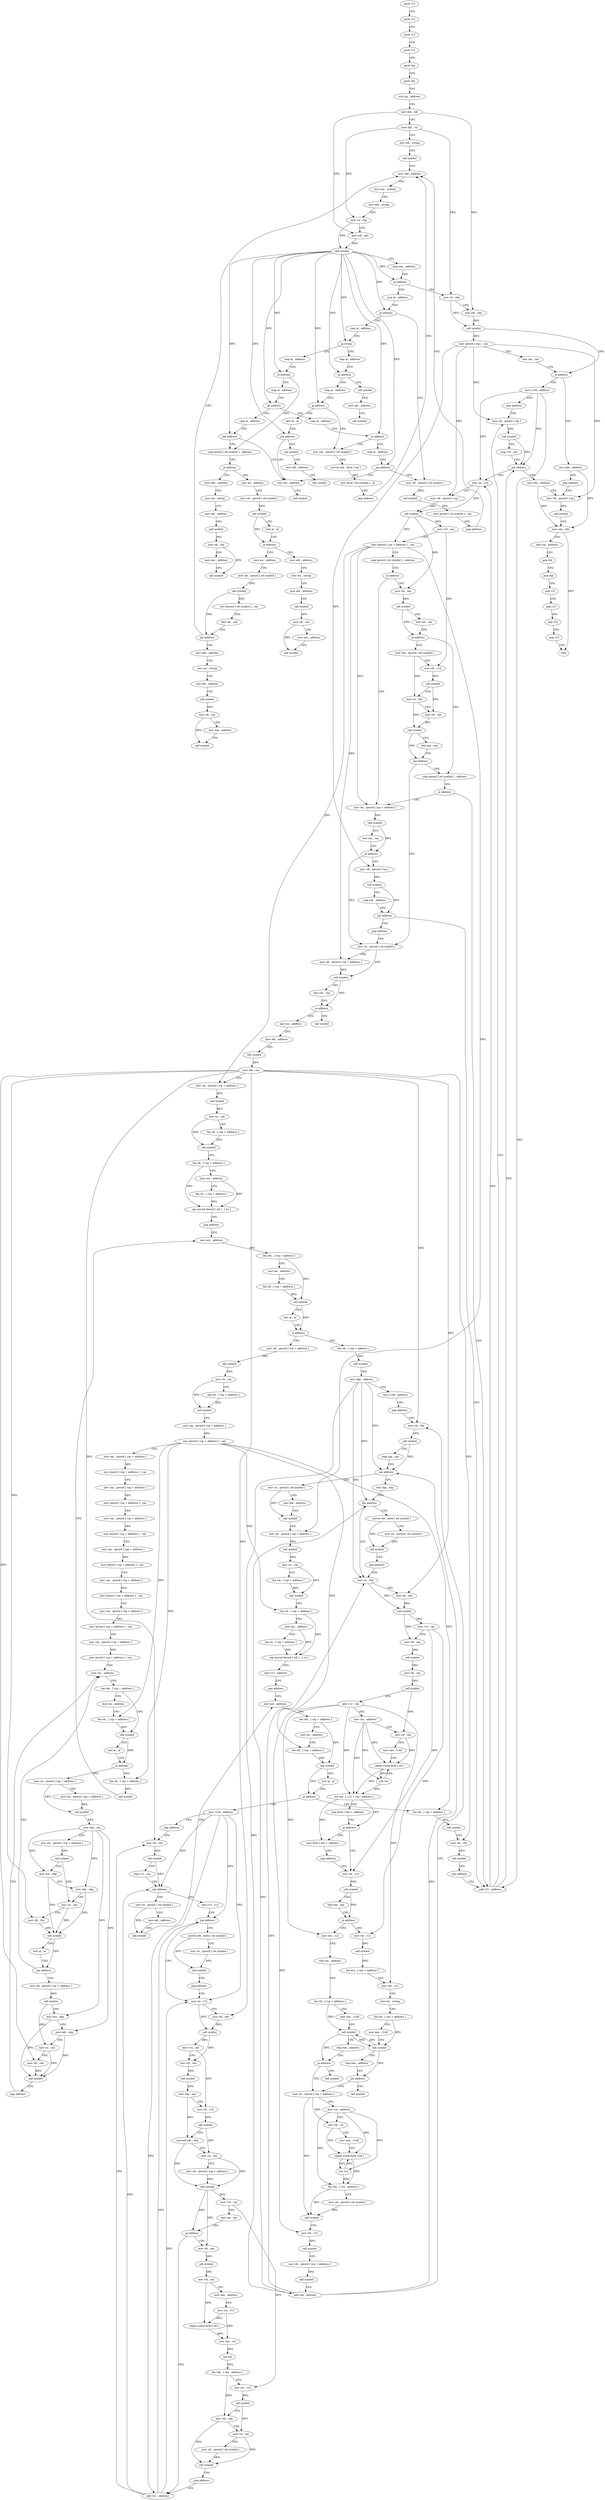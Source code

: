 digraph "func" {
"4217167" [label = "push r15" ]
"4217169" [label = "push r14" ]
"4217171" [label = "push r13" ]
"4217173" [label = "push r12" ]
"4217175" [label = "push rbp" ]
"4217176" [label = "push rbx" ]
"4217177" [label = "sub rsp , address" ]
"4217184" [label = "mov ebx , edi" ]
"4217186" [label = "mov rbp , rsi" ]
"4217189" [label = "mov edi , string" ]
"4217194" [label = "call symbol" ]
"4217199" [label = "mov r8d , address" ]
"4217553" [label = "mov rsi , rbp" ]
"4217556" [label = "mov edi , ebx" ]
"4217558" [label = "call symbol" ]
"4217563" [label = "mov qword [ rsp ] , rax" ]
"4217567" [label = "test rax , rax" ]
"4217570" [label = "je address" ]
"4218765" [label = "mov ebx , address" ]
"4217576" [label = "mov r15d , address" ]
"4217234" [label = "cmp al , address" ]
"4217236" [label = "je address" ]
"4217305" [label = "mov rdi , qword [ rel symbol ]" ]
"4217238" [label = "cmp al , address" ]
"4218770" [label = "jmp address" ]
"4218736" [label = "mov rdi , qword [ rsp ]" ]
"4217582" [label = "jmp address" ]
"4217602" [label = "mov rdi , qword [ rsp ]" ]
"4217312" [label = "call symbol" ]
"4217317" [label = "mov qword [ rel symbol ] , rax" ]
"4217324" [label = "jmp address" ]
"4217240" [label = "jg string" ]
"4217281" [label = "cmp al , address" ]
"4217242" [label = "cmp al , address" ]
"4218740" [label = "call symbol" ]
"4218745" [label = "mov eax , ebx" ]
"4218747" [label = "add rsp , address" ]
"4218754" [label = "pop rbx" ]
"4218755" [label = "pop rbp" ]
"4218756" [label = "pop r12" ]
"4218758" [label = "pop r13" ]
"4218760" [label = "pop r14" ]
"4218762" [label = "pop r15" ]
"4218764" [label = "retn" ]
"4217606" [label = "call symbol" ]
"4217611" [label = "cmp r15 , rax" ]
"4217614" [label = "jae address" ]
"4218731" [label = "mov ebx , address" ]
"4217620" [label = "mov rsi , r15" ]
"4217205" [label = "mov ecx , symbol" ]
"4217210" [label = "mov edx , string" ]
"4217215" [label = "mov rsi , rbp" ]
"4217218" [label = "mov edi , ebx" ]
"4217220" [label = "call symbol" ]
"4217225" [label = "cmp eax , address" ]
"4217228" [label = "je address" ]
"4217283" [label = "je address" ]
"4217334" [label = "cmp qword [ rel symbol ] , address" ]
"4217285" [label = "cmp al , address" ]
"4217244" [label = "je address" ]
"4217469" [label = "call symbol" ]
"4217250" [label = "cmp al , address" ]
"4217623" [label = "mov rdi , qword [ rsp ]" ]
"4217627" [label = "call symbol" ]
"4217632" [label = "mov r14 , rax" ]
"4217635" [label = "mov qword [ rsp + address ] , rax" ]
"4217640" [label = "cmp qword [ rel symbol ] , address" ]
"4217648" [label = "je address" ]
"4217775" [label = "mov rdi , qword [ rsp + address ]" ]
"4217650" [label = "mov rdi , rax" ]
"4217342" [label = "je address" ]
"4217377" [label = "mov esi , address" ]
"4217344" [label = "mov edx , address" ]
"4217287" [label = "jle address" ]
"4217326" [label = "cmp al , address" ]
"4217289" [label = "cmp al , address" ]
"4217474" [label = "mov edi , address" ]
"4217479" [label = "call symbol" ]
"4217252" [label = "jg address" ]
"4217484" [label = "mov rax , qword [ rel symbol ]" ]
"4217258" [label = "test al , al" ]
"4217780" [label = "call symbol" ]
"4217785" [label = "test rax , rax" ]
"4217788" [label = "je address" ]
"4217693" [label = "mov rsi , qword [ rel symbol ]" ]
"4217790" [label = "mov rdi , qword [ rsp ]" ]
"4217653" [label = "call symbol" ]
"4217658" [label = "test rax , rax" ]
"4217661" [label = "je address" ]
"4217584" [label = "cmp qword [ rel symbol ] , address" ]
"4217663" [label = "mov rbx , qword [ rel symbol ]" ]
"4217382" [label = "mov rdi , qword [ rel symbol ]" ]
"4217389" [label = "call symbol" ]
"4217394" [label = "test al , al" ]
"4217396" [label = "je address" ]
"4217505" [label = "mov edx , address" ]
"4217398" [label = "mov esi , address" ]
"4217349" [label = "mov esi , string" ]
"4217354" [label = "mov edi , address" ]
"4217359" [label = "call symbol" ]
"4217364" [label = "mov rdi , rax" ]
"4217367" [label = "mov eax , address" ]
"4217372" [label = "call symbol" ]
"4217328" [label = "jne address" ]
"4217543" [label = "mov edi , address" ]
"4217291" [label = "je address" ]
"4217297" [label = "cmp al , address" ]
"4217491" [label = "movzx eax , byte [ rax ]" ]
"4217494" [label = "mov byte [ rel symbol ] , al" ]
"4217500" [label = "jmp address" ]
"4217260" [label = "jne address" ]
"4217266" [label = "call symbol" ]
"4217700" [label = "mov rdi , qword [ rsp + address ]" ]
"4217705" [label = "call symbol" ]
"4217710" [label = "test rax , rax" ]
"4217713" [label = "je address" ]
"4217811" [label = "call symbol" ]
"4217715" [label = "mov esi , address" ]
"4217794" [label = "call symbol" ]
"4217799" [label = "cmp rax , address" ]
"4217803" [label = "jne address" ]
"4217598" [label = "add r15 , address" ]
"4217809" [label = "jmp address" ]
"4217592" [label = "je address" ]
"4217670" [label = "mov rdi , r14" ]
"4217673" [label = "call symbol" ]
"4217678" [label = "mov rsi , rbx" ]
"4217681" [label = "mov rdi , rax" ]
"4217684" [label = "call symbol" ]
"4217689" [label = "test eax , eax" ]
"4217691" [label = "jne address" ]
"4217510" [label = "mov esi , string" ]
"4217515" [label = "mov edi , address" ]
"4217520" [label = "call symbol" ]
"4217525" [label = "mov rdi , rax" ]
"4217528" [label = "mov eax , address" ]
"4217533" [label = "call symbol" ]
"4217403" [label = "mov rdi , qword [ rel symbol ]" ]
"4217410" [label = "call symbol" ]
"4217415" [label = "mov qword [ rel symbol ] , rax" ]
"4217422" [label = "test rax , rax" ]
"4217425" [label = "jne address" ]
"4217431" [label = "mov edx , address" ]
"4217548" [label = "call symbol" ]
"4217299" [label = "jne address" ]
"4217271" [label = "mov edi , address" ]
"4217276" [label = "call symbol" ]
"4217720" [label = "mov edi , address" ]
"4217725" [label = "call symbol" ]
"4217730" [label = "mov rbx , rax" ]
"4217733" [label = "mov rdi , qword [ rsp + address ]" ]
"4217738" [label = "call symbol" ]
"4217743" [label = "mov rsi , rax" ]
"4217746" [label = "lea rdi , [ rsp + address ]" ]
"4217751" [label = "call symbol" ]
"4217756" [label = "lea rdi , [ rsp + address ]" ]
"4217761" [label = "mov ecx , address" ]
"4217766" [label = "lea rsi , [ rsp + address ]" ]
"4217771" [label = "rep movsd dword [ rdi ] , [ rsi ]" ]
"4217773" [label = "jmp address" ]
"4217831" [label = "mov ecx , address" ]
"4217436" [label = "mov esi , string" ]
"4217441" [label = "mov edi , address" ]
"4217446" [label = "call symbol" ]
"4217451" [label = "mov rdi , rax" ]
"4217454" [label = "mov eax , address" ]
"4217459" [label = "call symbol" ]
"4217836" [label = "lea rdx , [ rsp + address ]" ]
"4217841" [label = "mov esi , address" ]
"4217846" [label = "lea rdi , [ rsp + address ]" ]
"4217851" [label = "call symbol" ]
"4217856" [label = "test al , al" ]
"4217858" [label = "je address" ]
"4218101" [label = "lea rdi , [ rsp + address ]" ]
"4217864" [label = "mov rdi , qword [ rsp + address ]" ]
"4218106" [label = "call symbol" ]
"4218111" [label = "mov ebp , address" ]
"4218116" [label = "mov r14d , address" ]
"4218122" [label = "jmp address" ]
"4218244" [label = "mov rdi , rbx" ]
"4217869" [label = "call symbol" ]
"4217874" [label = "mov rsi , rax" ]
"4217877" [label = "lea rdi , [ rsp + address ]" ]
"4217882" [label = "call symbol" ]
"4217887" [label = "mov rax , qword [ rsp + address ]" ]
"4217892" [label = "mov qword [ rsp + address ] , rax" ]
"4217900" [label = "mov rax , qword [ rsp + address ]" ]
"4217905" [label = "mov qword [ rsp + address ] , rax" ]
"4217913" [label = "mov rax , qword [ rsp + address ]" ]
"4217918" [label = "mov qword [ rsp + address ] , rax" ]
"4217926" [label = "mov rax , qword [ rsp + address ]" ]
"4217931" [label = "mov qword [ rsp + address ] , rax" ]
"4217939" [label = "mov rax , qword [ rsp + address ]" ]
"4217944" [label = "mov qword [ rsp + address ] , rax" ]
"4217952" [label = "mov rax , qword [ rsp + address ]" ]
"4217957" [label = "mov qword [ rsp + address ] , rax" ]
"4217965" [label = "mov rax , qword [ rsp + address ]" ]
"4217970" [label = "mov qword [ rsp + address ] , rax" ]
"4217978" [label = "mov rax , qword [ rsp + address ]" ]
"4217983" [label = "mov qword [ rsp + address ] , rax" ]
"4217991" [label = "mov ecx , address" ]
"4218247" [label = "call symbol" ]
"4218252" [label = "cmp rbp , rax" ]
"4218255" [label = "jae address" ]
"4218412" [label = "mov rsi , qword [ rel symbol ]" ]
"4218261" [label = "test rbp , rbp" ]
"4217818" [label = "lea rdi , [ rsp + address ]" ]
"4217826" [label = "call symbol" ]
"4218027" [label = "mov rsi , qword [ rsp + address ]" ]
"4218032" [label = "mov rdi , qword [ rsp + address ]" ]
"4218037" [label = "call symbol" ]
"4218042" [label = "mov rbp , rax" ]
"4218045" [label = "mov rdi , qword [ rsp + address ]" ]
"4218050" [label = "call symbol" ]
"4218055" [label = "mov ecx , ebp" ]
"4218057" [label = "mov edx , ebp" ]
"4218059" [label = "mov rsi , rax" ]
"4218062" [label = "mov rdi , rbx" ]
"4218065" [label = "call symbol" ]
"4218070" [label = "test al , al" ]
"4218072" [label = "jne address" ]
"4218074" [label = "mov rdi , qword [ rsp + address ]" ]
"4218419" [label = "mov edi , address" ]
"4218424" [label = "call symbol" ]
"4218429" [label = "mov rdi , qword [ rsp + address ]" ]
"4218434" [label = "call symbol" ]
"4218439" [label = "mov rsi , rax" ]
"4218442" [label = "lea rdi , [ rsp + address ]" ]
"4218447" [label = "call symbol" ]
"4218452" [label = "lea rdi , [ rsp + address ]" ]
"4218460" [label = "mov ecx , address" ]
"4218465" [label = "lea rsi , [ rsp + address ]" ]
"4218470" [label = "rep movsd dword [ rdi ] , [ rsi ]" ]
"4218472" [label = "mov r13 , address" ]
"4218479" [label = "jmp address" ]
"4218662" [label = "mov ecx , address" ]
"4218264" [label = "jne address" ]
"4218124" [label = "movsx edi , byte [ rel symbol ]" ]
"4218270" [label = "mov rsi , rbp" ]
"4217996" [label = "lea rdx , [ rsp + address ]" ]
"4218001" [label = "mov esi , address" ]
"4218006" [label = "lea rdi , [ rsp + address ]" ]
"4218014" [label = "call symbol" ]
"4218019" [label = "test al , al" ]
"4218021" [label = "je address" ]
"4218079" [label = "call symbol" ]
"4218084" [label = "mov ecx , ebp" ]
"4218086" [label = "mov edx , ebp" ]
"4218088" [label = "mov rsi , rax" ]
"4218091" [label = "mov rdi , rbx" ]
"4218094" [label = "call symbol" ]
"4218099" [label = "jmp address" ]
"4218667" [label = "lea rdx , [ rsp + address ]" ]
"4218672" [label = "mov esi , address" ]
"4218677" [label = "lea rdi , [ rsp + address ]" ]
"4218685" [label = "call symbol" ]
"4218690" [label = "test al , al" ]
"4218692" [label = "je address" ]
"4218705" [label = "lea rdi , [ rsp + address ]" ]
"4218694" [label = "mov r12d , address" ]
"4218131" [label = "mov rsi , qword [ rel symbol ]" ]
"4218138" [label = "call symbol" ]
"4218143" [label = "jmp address" ]
"4218273" [label = "mov rdi , rbx" ]
"4218276" [label = "call symbol" ]
"4218281" [label = "mov r13 , rax" ]
"4218284" [label = "mov rdi , rax" ]
"4218287" [label = "call symbol" ]
"4218292" [label = "mov rdi , rax" ]
"4218295" [label = "call symbol" ]
"4218300" [label = "mov r12 , rax" ]
"4218303" [label = "mov rcx , address" ]
"4218310" [label = "mov rdi , rax" ]
"4218313" [label = "mov eax , r14d" ]
"4218316" [label = "repne scasb byte [ rdi ]" ]
"4218318" [label = "not rcx" ]
"4218321" [label = "lea rax , [ r12 + rcx - address ]" ]
"4218326" [label = "cmp byte [ rax ] , address" ]
"4218329" [label = "je address" ]
"4218145" [label = "mov byte [ rax ] , address" ]
"4218335" [label = "mov rdi , r13" ]
"4218713" [label = "call symbol" ]
"4218718" [label = "mov rdi , rbx" ]
"4218721" [label = "call symbol" ]
"4218726" [label = "jmp address" ]
"4218700" [label = "jmp address" ]
"4218509" [label = "mov rdi , rbx" ]
"4218148" [label = "jmp address" ]
"4218338" [label = "call symbol" ]
"4218343" [label = "test eax , eax" ]
"4218345" [label = "je address" ]
"4218153" [label = "mov rdx , r12" ]
"4218351" [label = "mov rdi , r13" ]
"4218512" [label = "call symbol" ]
"4218517" [label = "cmp r12 , rax" ]
"4218520" [label = "jae address" ]
"4218645" [label = "mov rsi , qword [ rel symbol ]" ]
"4218522" [label = "test r12 , r12" ]
"4218156" [label = "mov esi , address" ]
"4218161" [label = "lea rdi , [ rsp + address ]" ]
"4218166" [label = "mov eax , r14d" ]
"4218169" [label = "call symbol" ]
"4218174" [label = "cmp eax , address" ]
"4218177" [label = "je address" ]
"4218402" [label = "call symbol" ]
"4218183" [label = "mov rsi , qword [ rsp + address ]" ]
"4218354" [label = "call symbol" ]
"4218359" [label = "lea ecx , [ rax + address ]" ]
"4218362" [label = "mov rdx , r12" ]
"4218365" [label = "mov esi , string" ]
"4218370" [label = "lea rdi , [ rsp + address ]" ]
"4218375" [label = "mov eax , r14d" ]
"4218378" [label = "call symbol" ]
"4218383" [label = "cmp eax , address" ]
"4218386" [label = "jne address" ]
"4218392" [label = "call symbol" ]
"4218652" [label = "mov edi , address" ]
"4218657" [label = "call symbol" ]
"4218525" [label = "jne address" ]
"4218484" [label = "movsx edi , byte [ rel symbol ]" ]
"4218527" [label = "mov rsi , r12" ]
"4218188" [label = "mov rcx , address" ]
"4218195" [label = "mov rdi , rsi" ]
"4218198" [label = "mov eax , r14d" ]
"4218201" [label = "repne scasb byte [ rdi ]" ]
"4218203" [label = "not rcx" ]
"4218206" [label = "lea rdx , [ rcx - address ]" ]
"4218210" [label = "mov rdi , qword [ rel symbol ]" ]
"4218217" [label = "call symbol" ]
"4218222" [label = "mov rdi , r12" ]
"4218225" [label = "call symbol" ]
"4218230" [label = "mov rdi , qword [ rsp + address ]" ]
"4218235" [label = "call symbol" ]
"4218240" [label = "add rbp , address" ]
"4218491" [label = "mov rsi , qword [ rel symbol ]" ]
"4218498" [label = "call symbol" ]
"4218503" [label = "jmp address" ]
"4218530" [label = "mov rdi , rbx" ]
"4218533" [label = "call symbol" ]
"4218538" [label = "mov r14 , rax" ]
"4218541" [label = "mov rdi , rax" ]
"4218544" [label = "call symbol" ]
"4218549" [label = "mov ebp , eax" ]
"4218551" [label = "mov rdi , r14" ]
"4218554" [label = "call symbol" ]
"4218559" [label = "movsxd rdx , ebp" ]
"4218562" [label = "mov rsi , rax" ]
"4218565" [label = "mov rdi , qword [ rsp + address ]" ]
"4218570" [label = "call symbol" ]
"4218575" [label = "mov r14 , rax" ]
"4218578" [label = "test rax , rax" ]
"4218581" [label = "je address" ]
"4218505" [label = "add r12 , address" ]
"4218583" [label = "mov rdi , rax" ]
"4218586" [label = "call symbol" ]
"4218591" [label = "mov rdi , rax" ]
"4218594" [label = "mov eax , address" ]
"4218599" [label = "mov rcx , r13" ]
"4218602" [label = "repne scasb byte [ rdi ]" ]
"4218604" [label = "mov rax , rcx" ]
"4218607" [label = "not rax" ]
"4218610" [label = "lea rbp , [ rax - address ]" ]
"4218614" [label = "mov rdi , r14" ]
"4218617" [label = "call symbol" ]
"4218622" [label = "mov rdx , rbp" ]
"4218625" [label = "mov rsi , rax" ]
"4218628" [label = "mov rdi , qword [ rel symbol ]" ]
"4218635" [label = "call symbol" ]
"4218640" [label = "jmp address" ]
"4217167" -> "4217169" [ label = "CFG" ]
"4217169" -> "4217171" [ label = "CFG" ]
"4217171" -> "4217173" [ label = "CFG" ]
"4217173" -> "4217175" [ label = "CFG" ]
"4217175" -> "4217176" [ label = "CFG" ]
"4217176" -> "4217177" [ label = "CFG" ]
"4217177" -> "4217184" [ label = "CFG" ]
"4217184" -> "4217186" [ label = "CFG" ]
"4217184" -> "4217218" [ label = "DFG" ]
"4217184" -> "4217556" [ label = "DFG" ]
"4217186" -> "4217189" [ label = "CFG" ]
"4217186" -> "4217215" [ label = "DFG" ]
"4217186" -> "4217553" [ label = "DFG" ]
"4217189" -> "4217194" [ label = "CFG" ]
"4217194" -> "4217199" [ label = "CFG" ]
"4217199" -> "4217205" [ label = "CFG" ]
"4217553" -> "4217556" [ label = "CFG" ]
"4217553" -> "4217558" [ label = "DFG" ]
"4217556" -> "4217558" [ label = "DFG" ]
"4217558" -> "4217563" [ label = "DFG" ]
"4217558" -> "4217570" [ label = "DFG" ]
"4217563" -> "4217567" [ label = "CFG" ]
"4217563" -> "4218736" [ label = "DFG" ]
"4217563" -> "4217602" [ label = "DFG" ]
"4217563" -> "4217623" [ label = "DFG" ]
"4217563" -> "4217790" [ label = "DFG" ]
"4217567" -> "4217570" [ label = "CFG" ]
"4217570" -> "4218765" [ label = "CFG" ]
"4217570" -> "4217576" [ label = "CFG" ]
"4218765" -> "4218770" [ label = "CFG" ]
"4218765" -> "4218745" [ label = "DFG" ]
"4217576" -> "4217582" [ label = "CFG" ]
"4217576" -> "4217614" [ label = "DFG" ]
"4217576" -> "4217620" [ label = "DFG" ]
"4217576" -> "4217598" [ label = "DFG" ]
"4217234" -> "4217236" [ label = "CFG" ]
"4217236" -> "4217305" [ label = "CFG" ]
"4217236" -> "4217238" [ label = "CFG" ]
"4217305" -> "4217312" [ label = "DFG" ]
"4217238" -> "4217240" [ label = "CFG" ]
"4218770" -> "4218736" [ label = "CFG" ]
"4218736" -> "4218740" [ label = "DFG" ]
"4217582" -> "4217602" [ label = "CFG" ]
"4217602" -> "4217606" [ label = "DFG" ]
"4217312" -> "4217317" [ label = "DFG" ]
"4217317" -> "4217324" [ label = "CFG" ]
"4217324" -> "4217199" [ label = "CFG" ]
"4217240" -> "4217281" [ label = "CFG" ]
"4217240" -> "4217242" [ label = "CFG" ]
"4217281" -> "4217283" [ label = "CFG" ]
"4217242" -> "4217244" [ label = "CFG" ]
"4218740" -> "4218745" [ label = "CFG" ]
"4218745" -> "4218747" [ label = "CFG" ]
"4218745" -> "4218764" [ label = "DFG" ]
"4218747" -> "4218754" [ label = "CFG" ]
"4218754" -> "4218755" [ label = "CFG" ]
"4218755" -> "4218756" [ label = "CFG" ]
"4218756" -> "4218758" [ label = "CFG" ]
"4218758" -> "4218760" [ label = "CFG" ]
"4218760" -> "4218762" [ label = "CFG" ]
"4218762" -> "4218764" [ label = "CFG" ]
"4217606" -> "4217611" [ label = "CFG" ]
"4217606" -> "4217614" [ label = "DFG" ]
"4217611" -> "4217614" [ label = "CFG" ]
"4217614" -> "4218731" [ label = "CFG" ]
"4217614" -> "4217620" [ label = "CFG" ]
"4218731" -> "4218736" [ label = "CFG" ]
"4218731" -> "4218745" [ label = "DFG" ]
"4217620" -> "4217623" [ label = "CFG" ]
"4217620" -> "4217627" [ label = "DFG" ]
"4217205" -> "4217210" [ label = "CFG" ]
"4217210" -> "4217215" [ label = "CFG" ]
"4217215" -> "4217218" [ label = "CFG" ]
"4217215" -> "4217220" [ label = "DFG" ]
"4217218" -> "4217220" [ label = "DFG" ]
"4217220" -> "4217225" [ label = "CFG" ]
"4217220" -> "4217228" [ label = "DFG" ]
"4217220" -> "4217236" [ label = "DFG" ]
"4217220" -> "4217240" [ label = "DFG" ]
"4217220" -> "4217283" [ label = "DFG" ]
"4217220" -> "4217244" [ label = "DFG" ]
"4217220" -> "4217287" [ label = "DFG" ]
"4217220" -> "4217252" [ label = "DFG" ]
"4217220" -> "4217328" [ label = "DFG" ]
"4217220" -> "4217291" [ label = "DFG" ]
"4217220" -> "4217260" [ label = "DFG" ]
"4217220" -> "4217299" [ label = "DFG" ]
"4217225" -> "4217228" [ label = "CFG" ]
"4217228" -> "4217553" [ label = "CFG" ]
"4217228" -> "4217234" [ label = "CFG" ]
"4217283" -> "4217334" [ label = "CFG" ]
"4217283" -> "4217285" [ label = "CFG" ]
"4217334" -> "4217342" [ label = "CFG" ]
"4217285" -> "4217287" [ label = "CFG" ]
"4217244" -> "4217469" [ label = "CFG" ]
"4217244" -> "4217250" [ label = "CFG" ]
"4217469" -> "4217474" [ label = "CFG" ]
"4217250" -> "4217252" [ label = "CFG" ]
"4217623" -> "4217627" [ label = "DFG" ]
"4217627" -> "4217632" [ label = "DFG" ]
"4217627" -> "4217635" [ label = "DFG" ]
"4217627" -> "4217650" [ label = "DFG" ]
"4217632" -> "4217635" [ label = "CFG" ]
"4217632" -> "4217670" [ label = "DFG" ]
"4217635" -> "4217640" [ label = "CFG" ]
"4217635" -> "4217775" [ label = "DFG" ]
"4217635" -> "4217700" [ label = "DFG" ]
"4217635" -> "4217733" [ label = "DFG" ]
"4217635" -> "4218429" [ label = "DFG" ]
"4217640" -> "4217648" [ label = "CFG" ]
"4217648" -> "4217775" [ label = "CFG" ]
"4217648" -> "4217650" [ label = "CFG" ]
"4217775" -> "4217780" [ label = "DFG" ]
"4217650" -> "4217653" [ label = "DFG" ]
"4217342" -> "4217377" [ label = "CFG" ]
"4217342" -> "4217344" [ label = "CFG" ]
"4217377" -> "4217382" [ label = "CFG" ]
"4217344" -> "4217349" [ label = "CFG" ]
"4217287" -> "4217326" [ label = "CFG" ]
"4217287" -> "4217289" [ label = "CFG" ]
"4217326" -> "4217328" [ label = "CFG" ]
"4217289" -> "4217291" [ label = "CFG" ]
"4217474" -> "4217479" [ label = "CFG" ]
"4217252" -> "4217484" [ label = "CFG" ]
"4217252" -> "4217258" [ label = "CFG" ]
"4217484" -> "4217491" [ label = "DFG" ]
"4217258" -> "4217260" [ label = "CFG" ]
"4217780" -> "4217785" [ label = "CFG" ]
"4217780" -> "4217788" [ label = "DFG" ]
"4217785" -> "4217788" [ label = "CFG" ]
"4217788" -> "4217693" [ label = "CFG" ]
"4217788" -> "4217790" [ label = "CFG" ]
"4217693" -> "4217700" [ label = "CFG" ]
"4217693" -> "4217705" [ label = "DFG" ]
"4217790" -> "4217794" [ label = "DFG" ]
"4217653" -> "4217658" [ label = "CFG" ]
"4217653" -> "4217661" [ label = "DFG" ]
"4217658" -> "4217661" [ label = "CFG" ]
"4217661" -> "4217584" [ label = "CFG" ]
"4217661" -> "4217663" [ label = "CFG" ]
"4217584" -> "4217592" [ label = "CFG" ]
"4217663" -> "4217670" [ label = "CFG" ]
"4217663" -> "4217678" [ label = "DFG" ]
"4217382" -> "4217389" [ label = "DFG" ]
"4217389" -> "4217394" [ label = "CFG" ]
"4217389" -> "4217396" [ label = "DFG" ]
"4217394" -> "4217396" [ label = "CFG" ]
"4217396" -> "4217505" [ label = "CFG" ]
"4217396" -> "4217398" [ label = "CFG" ]
"4217505" -> "4217510" [ label = "CFG" ]
"4217398" -> "4217403" [ label = "CFG" ]
"4217349" -> "4217354" [ label = "CFG" ]
"4217354" -> "4217359" [ label = "CFG" ]
"4217359" -> "4217364" [ label = "DFG" ]
"4217364" -> "4217367" [ label = "CFG" ]
"4217364" -> "4217372" [ label = "DFG" ]
"4217367" -> "4217372" [ label = "CFG" ]
"4217328" -> "4217543" [ label = "CFG" ]
"4217328" -> "4217334" [ label = "CFG" ]
"4217543" -> "4217548" [ label = "CFG" ]
"4217291" -> "4217484" [ label = "CFG" ]
"4217291" -> "4217297" [ label = "CFG" ]
"4217297" -> "4217299" [ label = "CFG" ]
"4217491" -> "4217494" [ label = "DFG" ]
"4217494" -> "4217500" [ label = "CFG" ]
"4217500" -> "4217199" [ label = "CFG" ]
"4217260" -> "4217543" [ label = "CFG" ]
"4217260" -> "4217266" [ label = "CFG" ]
"4217266" -> "4217271" [ label = "CFG" ]
"4217700" -> "4217705" [ label = "DFG" ]
"4217705" -> "4217710" [ label = "CFG" ]
"4217705" -> "4217713" [ label = "DFG" ]
"4217710" -> "4217713" [ label = "CFG" ]
"4217713" -> "4217811" [ label = "CFG" ]
"4217713" -> "4217715" [ label = "CFG" ]
"4217715" -> "4217720" [ label = "CFG" ]
"4217794" -> "4217799" [ label = "CFG" ]
"4217794" -> "4217803" [ label = "DFG" ]
"4217799" -> "4217803" [ label = "CFG" ]
"4217803" -> "4217598" [ label = "CFG" ]
"4217803" -> "4217809" [ label = "CFG" ]
"4217598" -> "4217602" [ label = "CFG" ]
"4217598" -> "4217620" [ label = "DFG" ]
"4217598" -> "4217614" [ label = "DFG" ]
"4217809" -> "4217693" [ label = "CFG" ]
"4217592" -> "4217775" [ label = "CFG" ]
"4217592" -> "4217598" [ label = "CFG" ]
"4217670" -> "4217673" [ label = "DFG" ]
"4217673" -> "4217678" [ label = "CFG" ]
"4217673" -> "4217681" [ label = "DFG" ]
"4217678" -> "4217681" [ label = "CFG" ]
"4217678" -> "4217684" [ label = "DFG" ]
"4217681" -> "4217684" [ label = "DFG" ]
"4217684" -> "4217689" [ label = "CFG" ]
"4217684" -> "4217691" [ label = "DFG" ]
"4217689" -> "4217691" [ label = "CFG" ]
"4217691" -> "4217584" [ label = "CFG" ]
"4217691" -> "4217693" [ label = "CFG" ]
"4217510" -> "4217515" [ label = "CFG" ]
"4217515" -> "4217520" [ label = "CFG" ]
"4217520" -> "4217525" [ label = "DFG" ]
"4217525" -> "4217528" [ label = "CFG" ]
"4217525" -> "4217533" [ label = "DFG" ]
"4217528" -> "4217533" [ label = "CFG" ]
"4217403" -> "4217410" [ label = "DFG" ]
"4217410" -> "4217415" [ label = "DFG" ]
"4217410" -> "4217425" [ label = "DFG" ]
"4217415" -> "4217422" [ label = "CFG" ]
"4217422" -> "4217425" [ label = "CFG" ]
"4217425" -> "4217199" [ label = "CFG" ]
"4217425" -> "4217431" [ label = "CFG" ]
"4217431" -> "4217436" [ label = "CFG" ]
"4217299" -> "4217543" [ label = "CFG" ]
"4217299" -> "4217305" [ label = "CFG" ]
"4217271" -> "4217276" [ label = "CFG" ]
"4217720" -> "4217725" [ label = "CFG" ]
"4217725" -> "4217730" [ label = "DFG" ]
"4217730" -> "4217733" [ label = "CFG" ]
"4217730" -> "4218244" [ label = "DFG" ]
"4217730" -> "4218062" [ label = "DFG" ]
"4217730" -> "4218273" [ label = "DFG" ]
"4217730" -> "4218091" [ label = "DFG" ]
"4217730" -> "4218718" [ label = "DFG" ]
"4217730" -> "4218509" [ label = "DFG" ]
"4217730" -> "4218530" [ label = "DFG" ]
"4217733" -> "4217738" [ label = "DFG" ]
"4217738" -> "4217743" [ label = "DFG" ]
"4217743" -> "4217746" [ label = "CFG" ]
"4217743" -> "4217751" [ label = "DFG" ]
"4217746" -> "4217751" [ label = "DFG" ]
"4217751" -> "4217756" [ label = "CFG" ]
"4217756" -> "4217761" [ label = "CFG" ]
"4217756" -> "4217771" [ label = "DFG" ]
"4217761" -> "4217766" [ label = "CFG" ]
"4217761" -> "4217771" [ label = "DFG" ]
"4217766" -> "4217771" [ label = "DFG" ]
"4217771" -> "4217773" [ label = "CFG" ]
"4217773" -> "4217831" [ label = "CFG" ]
"4217831" -> "4217836" [ label = "CFG" ]
"4217436" -> "4217441" [ label = "CFG" ]
"4217441" -> "4217446" [ label = "CFG" ]
"4217446" -> "4217451" [ label = "DFG" ]
"4217451" -> "4217454" [ label = "CFG" ]
"4217451" -> "4217459" [ label = "DFG" ]
"4217454" -> "4217459" [ label = "CFG" ]
"4217836" -> "4217841" [ label = "CFG" ]
"4217836" -> "4217851" [ label = "DFG" ]
"4217841" -> "4217846" [ label = "CFG" ]
"4217846" -> "4217851" [ label = "DFG" ]
"4217851" -> "4217856" [ label = "CFG" ]
"4217851" -> "4217858" [ label = "DFG" ]
"4217856" -> "4217858" [ label = "CFG" ]
"4217858" -> "4218101" [ label = "CFG" ]
"4217858" -> "4217864" [ label = "CFG" ]
"4218101" -> "4218106" [ label = "DFG" ]
"4217864" -> "4217869" [ label = "DFG" ]
"4218106" -> "4218111" [ label = "CFG" ]
"4218111" -> "4218116" [ label = "CFG" ]
"4218111" -> "4218255" [ label = "DFG" ]
"4218111" -> "4218264" [ label = "DFG" ]
"4218111" -> "4218270" [ label = "DFG" ]
"4218111" -> "4218240" [ label = "DFG" ]
"4218116" -> "4218122" [ label = "CFG" ]
"4218122" -> "4218244" [ label = "CFG" ]
"4218244" -> "4218247" [ label = "DFG" ]
"4217869" -> "4217874" [ label = "DFG" ]
"4217874" -> "4217877" [ label = "CFG" ]
"4217874" -> "4217882" [ label = "DFG" ]
"4217877" -> "4217882" [ label = "DFG" ]
"4217882" -> "4217887" [ label = "CFG" ]
"4217887" -> "4217892" [ label = "DFG" ]
"4217892" -> "4217900" [ label = "CFG" ]
"4217892" -> "4218006" [ label = "DFG" ]
"4217892" -> "4218452" [ label = "DFG" ]
"4217892" -> "4217818" [ label = "DFG" ]
"4217892" -> "4218677" [ label = "DFG" ]
"4217892" -> "4218705" [ label = "DFG" ]
"4217900" -> "4217905" [ label = "DFG" ]
"4217905" -> "4217913" [ label = "CFG" ]
"4217913" -> "4217918" [ label = "DFG" ]
"4217918" -> "4217926" [ label = "CFG" ]
"4217926" -> "4217931" [ label = "DFG" ]
"4217931" -> "4217939" [ label = "CFG" ]
"4217939" -> "4217944" [ label = "DFG" ]
"4217944" -> "4217952" [ label = "CFG" ]
"4217952" -> "4217957" [ label = "DFG" ]
"4217957" -> "4217965" [ label = "CFG" ]
"4217965" -> "4217970" [ label = "DFG" ]
"4217970" -> "4217978" [ label = "CFG" ]
"4217978" -> "4217983" [ label = "DFG" ]
"4217983" -> "4217991" [ label = "CFG" ]
"4217991" -> "4217996" [ label = "CFG" ]
"4218247" -> "4218252" [ label = "CFG" ]
"4218247" -> "4218255" [ label = "DFG" ]
"4218252" -> "4218255" [ label = "CFG" ]
"4218255" -> "4218412" [ label = "CFG" ]
"4218255" -> "4218261" [ label = "CFG" ]
"4218412" -> "4218419" [ label = "CFG" ]
"4218412" -> "4218424" [ label = "DFG" ]
"4218261" -> "4218264" [ label = "CFG" ]
"4217818" -> "4217826" [ label = "DFG" ]
"4217826" -> "4217831" [ label = "CFG" ]
"4218027" -> "4218032" [ label = "CFG" ]
"4218027" -> "4218037" [ label = "DFG" ]
"4218032" -> "4218037" [ label = "DFG" ]
"4218037" -> "4218042" [ label = "DFG" ]
"4218042" -> "4218045" [ label = "CFG" ]
"4218042" -> "4218055" [ label = "DFG" ]
"4218042" -> "4218057" [ label = "DFG" ]
"4218042" -> "4218084" [ label = "DFG" ]
"4218042" -> "4218086" [ label = "DFG" ]
"4218045" -> "4218050" [ label = "DFG" ]
"4218050" -> "4218055" [ label = "CFG" ]
"4218050" -> "4218059" [ label = "DFG" ]
"4218055" -> "4218057" [ label = "CFG" ]
"4218055" -> "4218065" [ label = "DFG" ]
"4218057" -> "4218059" [ label = "CFG" ]
"4218057" -> "4218065" [ label = "DFG" ]
"4218059" -> "4218062" [ label = "CFG" ]
"4218059" -> "4218065" [ label = "DFG" ]
"4218062" -> "4218065" [ label = "DFG" ]
"4218065" -> "4218070" [ label = "CFG" ]
"4218065" -> "4218072" [ label = "DFG" ]
"4218070" -> "4218072" [ label = "CFG" ]
"4218072" -> "4217991" [ label = "CFG" ]
"4218072" -> "4218074" [ label = "CFG" ]
"4218074" -> "4218079" [ label = "DFG" ]
"4218419" -> "4218424" [ label = "CFG" ]
"4218424" -> "4218429" [ label = "CFG" ]
"4218429" -> "4218434" [ label = "DFG" ]
"4218434" -> "4218439" [ label = "DFG" ]
"4218439" -> "4218442" [ label = "CFG" ]
"4218439" -> "4218447" [ label = "DFG" ]
"4218442" -> "4218447" [ label = "DFG" ]
"4218447" -> "4218452" [ label = "CFG" ]
"4218452" -> "4218460" [ label = "CFG" ]
"4218452" -> "4218470" [ label = "DFG" ]
"4218460" -> "4218465" [ label = "CFG" ]
"4218460" -> "4218470" [ label = "DFG" ]
"4218465" -> "4218470" [ label = "DFG" ]
"4218470" -> "4218472" [ label = "CFG" ]
"4218472" -> "4218479" [ label = "CFG" ]
"4218479" -> "4218662" [ label = "CFG" ]
"4218662" -> "4218667" [ label = "CFG" ]
"4218264" -> "4218124" [ label = "CFG" ]
"4218264" -> "4218270" [ label = "CFG" ]
"4218124" -> "4218131" [ label = "CFG" ]
"4218124" -> "4218138" [ label = "DFG" ]
"4218270" -> "4218273" [ label = "CFG" ]
"4218270" -> "4218276" [ label = "DFG" ]
"4217996" -> "4218001" [ label = "CFG" ]
"4217996" -> "4218014" [ label = "DFG" ]
"4218001" -> "4218006" [ label = "CFG" ]
"4218006" -> "4218014" [ label = "DFG" ]
"4218014" -> "4218019" [ label = "CFG" ]
"4218014" -> "4218021" [ label = "DFG" ]
"4218019" -> "4218021" [ label = "CFG" ]
"4218021" -> "4217818" [ label = "CFG" ]
"4218021" -> "4218027" [ label = "CFG" ]
"4218079" -> "4218084" [ label = "CFG" ]
"4218079" -> "4218088" [ label = "DFG" ]
"4218084" -> "4218086" [ label = "CFG" ]
"4218084" -> "4218094" [ label = "DFG" ]
"4218086" -> "4218088" [ label = "CFG" ]
"4218086" -> "4218094" [ label = "DFG" ]
"4218088" -> "4218091" [ label = "CFG" ]
"4218088" -> "4218094" [ label = "DFG" ]
"4218091" -> "4218094" [ label = "DFG" ]
"4218094" -> "4218099" [ label = "CFG" ]
"4218099" -> "4217991" [ label = "CFG" ]
"4218667" -> "4218672" [ label = "CFG" ]
"4218667" -> "4218685" [ label = "DFG" ]
"4218672" -> "4218677" [ label = "CFG" ]
"4218677" -> "4218685" [ label = "DFG" ]
"4218685" -> "4218690" [ label = "CFG" ]
"4218685" -> "4218692" [ label = "DFG" ]
"4218690" -> "4218692" [ label = "CFG" ]
"4218692" -> "4218705" [ label = "CFG" ]
"4218692" -> "4218694" [ label = "CFG" ]
"4218705" -> "4218713" [ label = "DFG" ]
"4218694" -> "4218700" [ label = "CFG" ]
"4218694" -> "4218520" [ label = "DFG" ]
"4218694" -> "4218525" [ label = "DFG" ]
"4218694" -> "4218527" [ label = "DFG" ]
"4218694" -> "4218505" [ label = "DFG" ]
"4218131" -> "4218138" [ label = "DFG" ]
"4218138" -> "4218143" [ label = "CFG" ]
"4218143" -> "4218270" [ label = "CFG" ]
"4218273" -> "4218276" [ label = "DFG" ]
"4218276" -> "4218281" [ label = "DFG" ]
"4218276" -> "4218284" [ label = "DFG" ]
"4218281" -> "4218284" [ label = "CFG" ]
"4218281" -> "4218335" [ label = "DFG" ]
"4218281" -> "4218351" [ label = "DFG" ]
"4218284" -> "4218287" [ label = "DFG" ]
"4218287" -> "4218292" [ label = "DFG" ]
"4218292" -> "4218295" [ label = "DFG" ]
"4218295" -> "4218300" [ label = "DFG" ]
"4218295" -> "4218310" [ label = "DFG" ]
"4218300" -> "4218303" [ label = "CFG" ]
"4218300" -> "4218321" [ label = "DFG" ]
"4218300" -> "4218153" [ label = "DFG" ]
"4218300" -> "4218362" [ label = "DFG" ]
"4218300" -> "4218222" [ label = "DFG" ]
"4218303" -> "4218310" [ label = "CFG" ]
"4218303" -> "4218316" [ label = "DFG" ]
"4218303" -> "4218318" [ label = "DFG" ]
"4218303" -> "4218321" [ label = "DFG" ]
"4218310" -> "4218313" [ label = "CFG" ]
"4218310" -> "4218316" [ label = "DFG" ]
"4218313" -> "4218316" [ label = "CFG" ]
"4218316" -> "4218318" [ label = "DFG" ]
"4218316" -> "4218321" [ label = "DFG" ]
"4218318" -> "4218321" [ label = "DFG" ]
"4218318" -> "4218316" [ label = "DFG" ]
"4218321" -> "4218326" [ label = "CFG" ]
"4218321" -> "4218329" [ label = "DFG" ]
"4218321" -> "4218145" [ label = "DFG" ]
"4218326" -> "4218329" [ label = "CFG" ]
"4218329" -> "4218145" [ label = "CFG" ]
"4218329" -> "4218335" [ label = "CFG" ]
"4218145" -> "4218148" [ label = "CFG" ]
"4218335" -> "4218338" [ label = "DFG" ]
"4218713" -> "4218718" [ label = "CFG" ]
"4218718" -> "4218721" [ label = "DFG" ]
"4218721" -> "4218726" [ label = "CFG" ]
"4218726" -> "4217598" [ label = "CFG" ]
"4218700" -> "4218509" [ label = "CFG" ]
"4218509" -> "4218512" [ label = "DFG" ]
"4218148" -> "4218335" [ label = "CFG" ]
"4218338" -> "4218343" [ label = "CFG" ]
"4218338" -> "4218345" [ label = "DFG" ]
"4218343" -> "4218345" [ label = "CFG" ]
"4218345" -> "4218153" [ label = "CFG" ]
"4218345" -> "4218351" [ label = "CFG" ]
"4218153" -> "4218156" [ label = "CFG" ]
"4218351" -> "4218354" [ label = "DFG" ]
"4218512" -> "4218517" [ label = "CFG" ]
"4218512" -> "4218520" [ label = "DFG" ]
"4218517" -> "4218520" [ label = "CFG" ]
"4218520" -> "4218645" [ label = "CFG" ]
"4218520" -> "4218522" [ label = "CFG" ]
"4218645" -> "4218652" [ label = "CFG" ]
"4218645" -> "4218657" [ label = "DFG" ]
"4218522" -> "4218525" [ label = "CFG" ]
"4218156" -> "4218161" [ label = "CFG" ]
"4218161" -> "4218166" [ label = "CFG" ]
"4218161" -> "4218169" [ label = "DFG" ]
"4218166" -> "4218169" [ label = "CFG" ]
"4218169" -> "4218174" [ label = "CFG" ]
"4218169" -> "4218177" [ label = "DFG" ]
"4218169" -> "4218378" [ label = "DFG" ]
"4218174" -> "4218177" [ label = "CFG" ]
"4218177" -> "4218402" [ label = "CFG" ]
"4218177" -> "4218183" [ label = "CFG" ]
"4218183" -> "4218188" [ label = "CFG" ]
"4218183" -> "4218195" [ label = "DFG" ]
"4218183" -> "4218217" [ label = "DFG" ]
"4218354" -> "4218359" [ label = "DFG" ]
"4218359" -> "4218362" [ label = "CFG" ]
"4218362" -> "4218365" [ label = "CFG" ]
"4218365" -> "4218370" [ label = "CFG" ]
"4218370" -> "4218375" [ label = "CFG" ]
"4218370" -> "4218378" [ label = "DFG" ]
"4218375" -> "4218378" [ label = "CFG" ]
"4218378" -> "4218383" [ label = "CFG" ]
"4218378" -> "4218169" [ label = "DFG" ]
"4218378" -> "4218386" [ label = "DFG" ]
"4218383" -> "4218386" [ label = "CFG" ]
"4218386" -> "4218183" [ label = "CFG" ]
"4218386" -> "4218392" [ label = "CFG" ]
"4218652" -> "4218657" [ label = "CFG" ]
"4218657" -> "4218662" [ label = "CFG" ]
"4218525" -> "4218484" [ label = "CFG" ]
"4218525" -> "4218527" [ label = "CFG" ]
"4218484" -> "4218491" [ label = "CFG" ]
"4218484" -> "4218498" [ label = "DFG" ]
"4218527" -> "4218530" [ label = "CFG" ]
"4218527" -> "4218533" [ label = "DFG" ]
"4218188" -> "4218195" [ label = "CFG" ]
"4218188" -> "4218201" [ label = "DFG" ]
"4218188" -> "4218203" [ label = "DFG" ]
"4218188" -> "4218206" [ label = "DFG" ]
"4218195" -> "4218198" [ label = "CFG" ]
"4218195" -> "4218201" [ label = "DFG" ]
"4218198" -> "4218201" [ label = "CFG" ]
"4218201" -> "4218203" [ label = "DFG" ]
"4218201" -> "4218206" [ label = "DFG" ]
"4218203" -> "4218206" [ label = "DFG" ]
"4218203" -> "4218201" [ label = "DFG" ]
"4218206" -> "4218210" [ label = "CFG" ]
"4218206" -> "4218217" [ label = "DFG" ]
"4218210" -> "4218217" [ label = "DFG" ]
"4218217" -> "4218222" [ label = "CFG" ]
"4218222" -> "4218225" [ label = "DFG" ]
"4218225" -> "4218230" [ label = "CFG" ]
"4218230" -> "4218235" [ label = "DFG" ]
"4218235" -> "4218240" [ label = "CFG" ]
"4218240" -> "4218244" [ label = "CFG" ]
"4218240" -> "4218264" [ label = "DFG" ]
"4218240" -> "4218270" [ label = "DFG" ]
"4218240" -> "4218255" [ label = "DFG" ]
"4218491" -> "4218498" [ label = "DFG" ]
"4218498" -> "4218503" [ label = "CFG" ]
"4218503" -> "4218527" [ label = "CFG" ]
"4218530" -> "4218533" [ label = "DFG" ]
"4218533" -> "4218538" [ label = "DFG" ]
"4218533" -> "4218541" [ label = "DFG" ]
"4218538" -> "4218541" [ label = "CFG" ]
"4218538" -> "4218551" [ label = "DFG" ]
"4218541" -> "4218544" [ label = "DFG" ]
"4218544" -> "4218549" [ label = "DFG" ]
"4218549" -> "4218551" [ label = "CFG" ]
"4218549" -> "4218559" [ label = "DFG" ]
"4218551" -> "4218554" [ label = "DFG" ]
"4218554" -> "4218559" [ label = "CFG" ]
"4218554" -> "4218562" [ label = "DFG" ]
"4218559" -> "4218562" [ label = "CFG" ]
"4218559" -> "4218570" [ label = "DFG" ]
"4218562" -> "4218565" [ label = "CFG" ]
"4218562" -> "4218570" [ label = "DFG" ]
"4218565" -> "4218570" [ label = "DFG" ]
"4218570" -> "4218575" [ label = "DFG" ]
"4218570" -> "4218581" [ label = "DFG" ]
"4218570" -> "4218583" [ label = "DFG" ]
"4218575" -> "4218578" [ label = "CFG" ]
"4218575" -> "4218614" [ label = "DFG" ]
"4218578" -> "4218581" [ label = "CFG" ]
"4218581" -> "4218505" [ label = "CFG" ]
"4218581" -> "4218583" [ label = "CFG" ]
"4218505" -> "4218509" [ label = "CFG" ]
"4218505" -> "4218525" [ label = "DFG" ]
"4218505" -> "4218527" [ label = "DFG" ]
"4218505" -> "4218520" [ label = "DFG" ]
"4218583" -> "4218586" [ label = "DFG" ]
"4218586" -> "4218591" [ label = "DFG" ]
"4218591" -> "4218594" [ label = "CFG" ]
"4218591" -> "4218602" [ label = "DFG" ]
"4218594" -> "4218599" [ label = "CFG" ]
"4218599" -> "4218602" [ label = "DFG" ]
"4218599" -> "4218604" [ label = "DFG" ]
"4218602" -> "4218604" [ label = "DFG" ]
"4218604" -> "4218607" [ label = "DFG" ]
"4218607" -> "4218610" [ label = "DFG" ]
"4218610" -> "4218614" [ label = "CFG" ]
"4218610" -> "4218622" [ label = "DFG" ]
"4218614" -> "4218617" [ label = "DFG" ]
"4218617" -> "4218622" [ label = "CFG" ]
"4218617" -> "4218625" [ label = "DFG" ]
"4218622" -> "4218625" [ label = "CFG" ]
"4218622" -> "4218635" [ label = "DFG" ]
"4218625" -> "4218628" [ label = "CFG" ]
"4218625" -> "4218635" [ label = "DFG" ]
"4218628" -> "4218635" [ label = "DFG" ]
"4218635" -> "4218640" [ label = "CFG" ]
"4218640" -> "4218505" [ label = "CFG" ]
}

